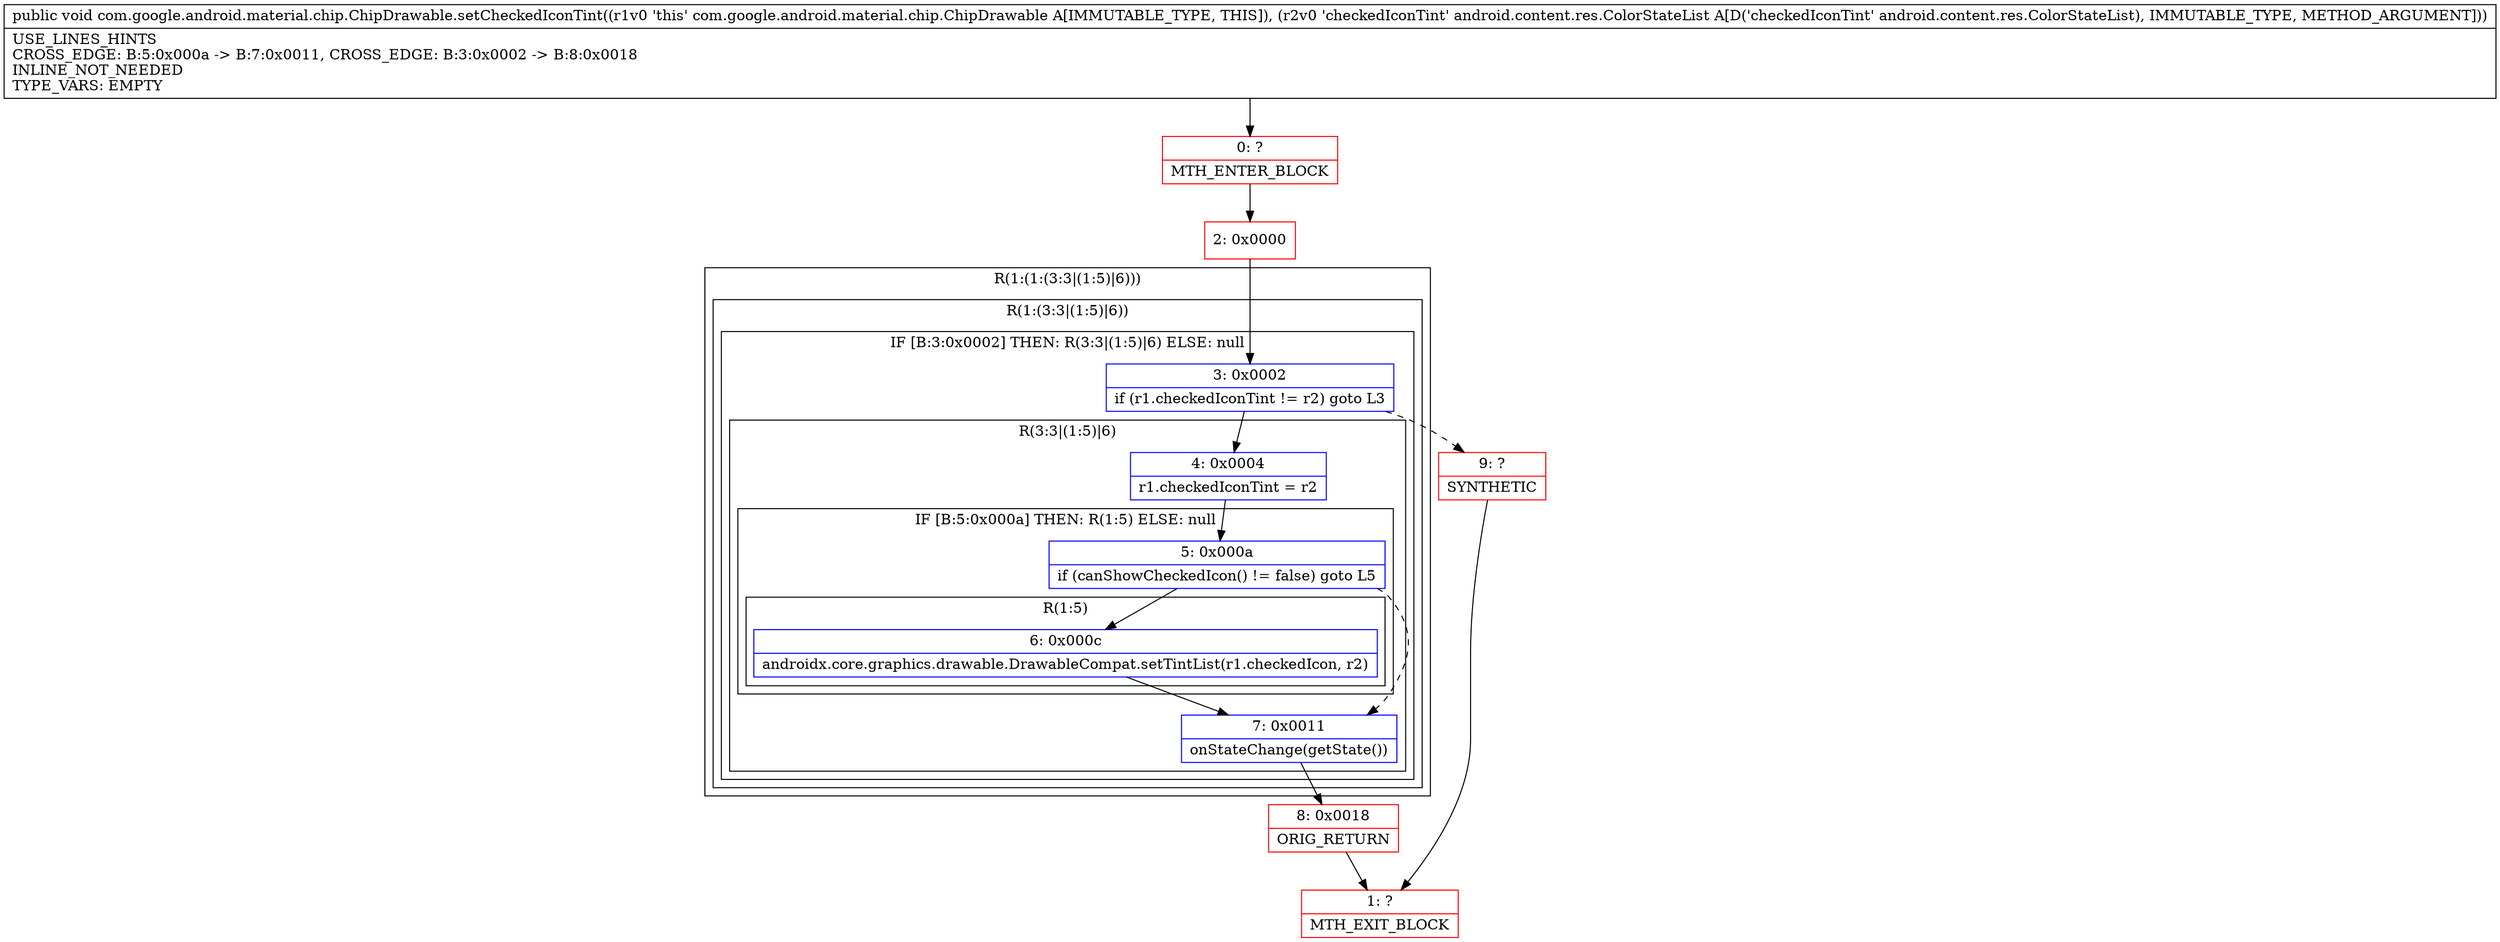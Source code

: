 digraph "CFG forcom.google.android.material.chip.ChipDrawable.setCheckedIconTint(Landroid\/content\/res\/ColorStateList;)V" {
subgraph cluster_Region_397335279 {
label = "R(1:(1:(3:3|(1:5)|6)))";
node [shape=record,color=blue];
subgraph cluster_Region_1032737263 {
label = "R(1:(3:3|(1:5)|6))";
node [shape=record,color=blue];
subgraph cluster_IfRegion_1828959070 {
label = "IF [B:3:0x0002] THEN: R(3:3|(1:5)|6) ELSE: null";
node [shape=record,color=blue];
Node_3 [shape=record,label="{3\:\ 0x0002|if (r1.checkedIconTint != r2) goto L3\l}"];
subgraph cluster_Region_1147406276 {
label = "R(3:3|(1:5)|6)";
node [shape=record,color=blue];
Node_4 [shape=record,label="{4\:\ 0x0004|r1.checkedIconTint = r2\l}"];
subgraph cluster_IfRegion_637326341 {
label = "IF [B:5:0x000a] THEN: R(1:5) ELSE: null";
node [shape=record,color=blue];
Node_5 [shape=record,label="{5\:\ 0x000a|if (canShowCheckedIcon() != false) goto L5\l}"];
subgraph cluster_Region_1781721212 {
label = "R(1:5)";
node [shape=record,color=blue];
Node_6 [shape=record,label="{6\:\ 0x000c|androidx.core.graphics.drawable.DrawableCompat.setTintList(r1.checkedIcon, r2)\l}"];
}
}
Node_7 [shape=record,label="{7\:\ 0x0011|onStateChange(getState())\l}"];
}
}
}
}
Node_0 [shape=record,color=red,label="{0\:\ ?|MTH_ENTER_BLOCK\l}"];
Node_2 [shape=record,color=red,label="{2\:\ 0x0000}"];
Node_8 [shape=record,color=red,label="{8\:\ 0x0018|ORIG_RETURN\l}"];
Node_1 [shape=record,color=red,label="{1\:\ ?|MTH_EXIT_BLOCK\l}"];
Node_9 [shape=record,color=red,label="{9\:\ ?|SYNTHETIC\l}"];
MethodNode[shape=record,label="{public void com.google.android.material.chip.ChipDrawable.setCheckedIconTint((r1v0 'this' com.google.android.material.chip.ChipDrawable A[IMMUTABLE_TYPE, THIS]), (r2v0 'checkedIconTint' android.content.res.ColorStateList A[D('checkedIconTint' android.content.res.ColorStateList), IMMUTABLE_TYPE, METHOD_ARGUMENT]))  | USE_LINES_HINTS\lCROSS_EDGE: B:5:0x000a \-\> B:7:0x0011, CROSS_EDGE: B:3:0x0002 \-\> B:8:0x0018\lINLINE_NOT_NEEDED\lTYPE_VARS: EMPTY\l}"];
MethodNode -> Node_0;Node_3 -> Node_4;
Node_3 -> Node_9[style=dashed];
Node_4 -> Node_5;
Node_5 -> Node_6;
Node_5 -> Node_7[style=dashed];
Node_6 -> Node_7;
Node_7 -> Node_8;
Node_0 -> Node_2;
Node_2 -> Node_3;
Node_8 -> Node_1;
Node_9 -> Node_1;
}

